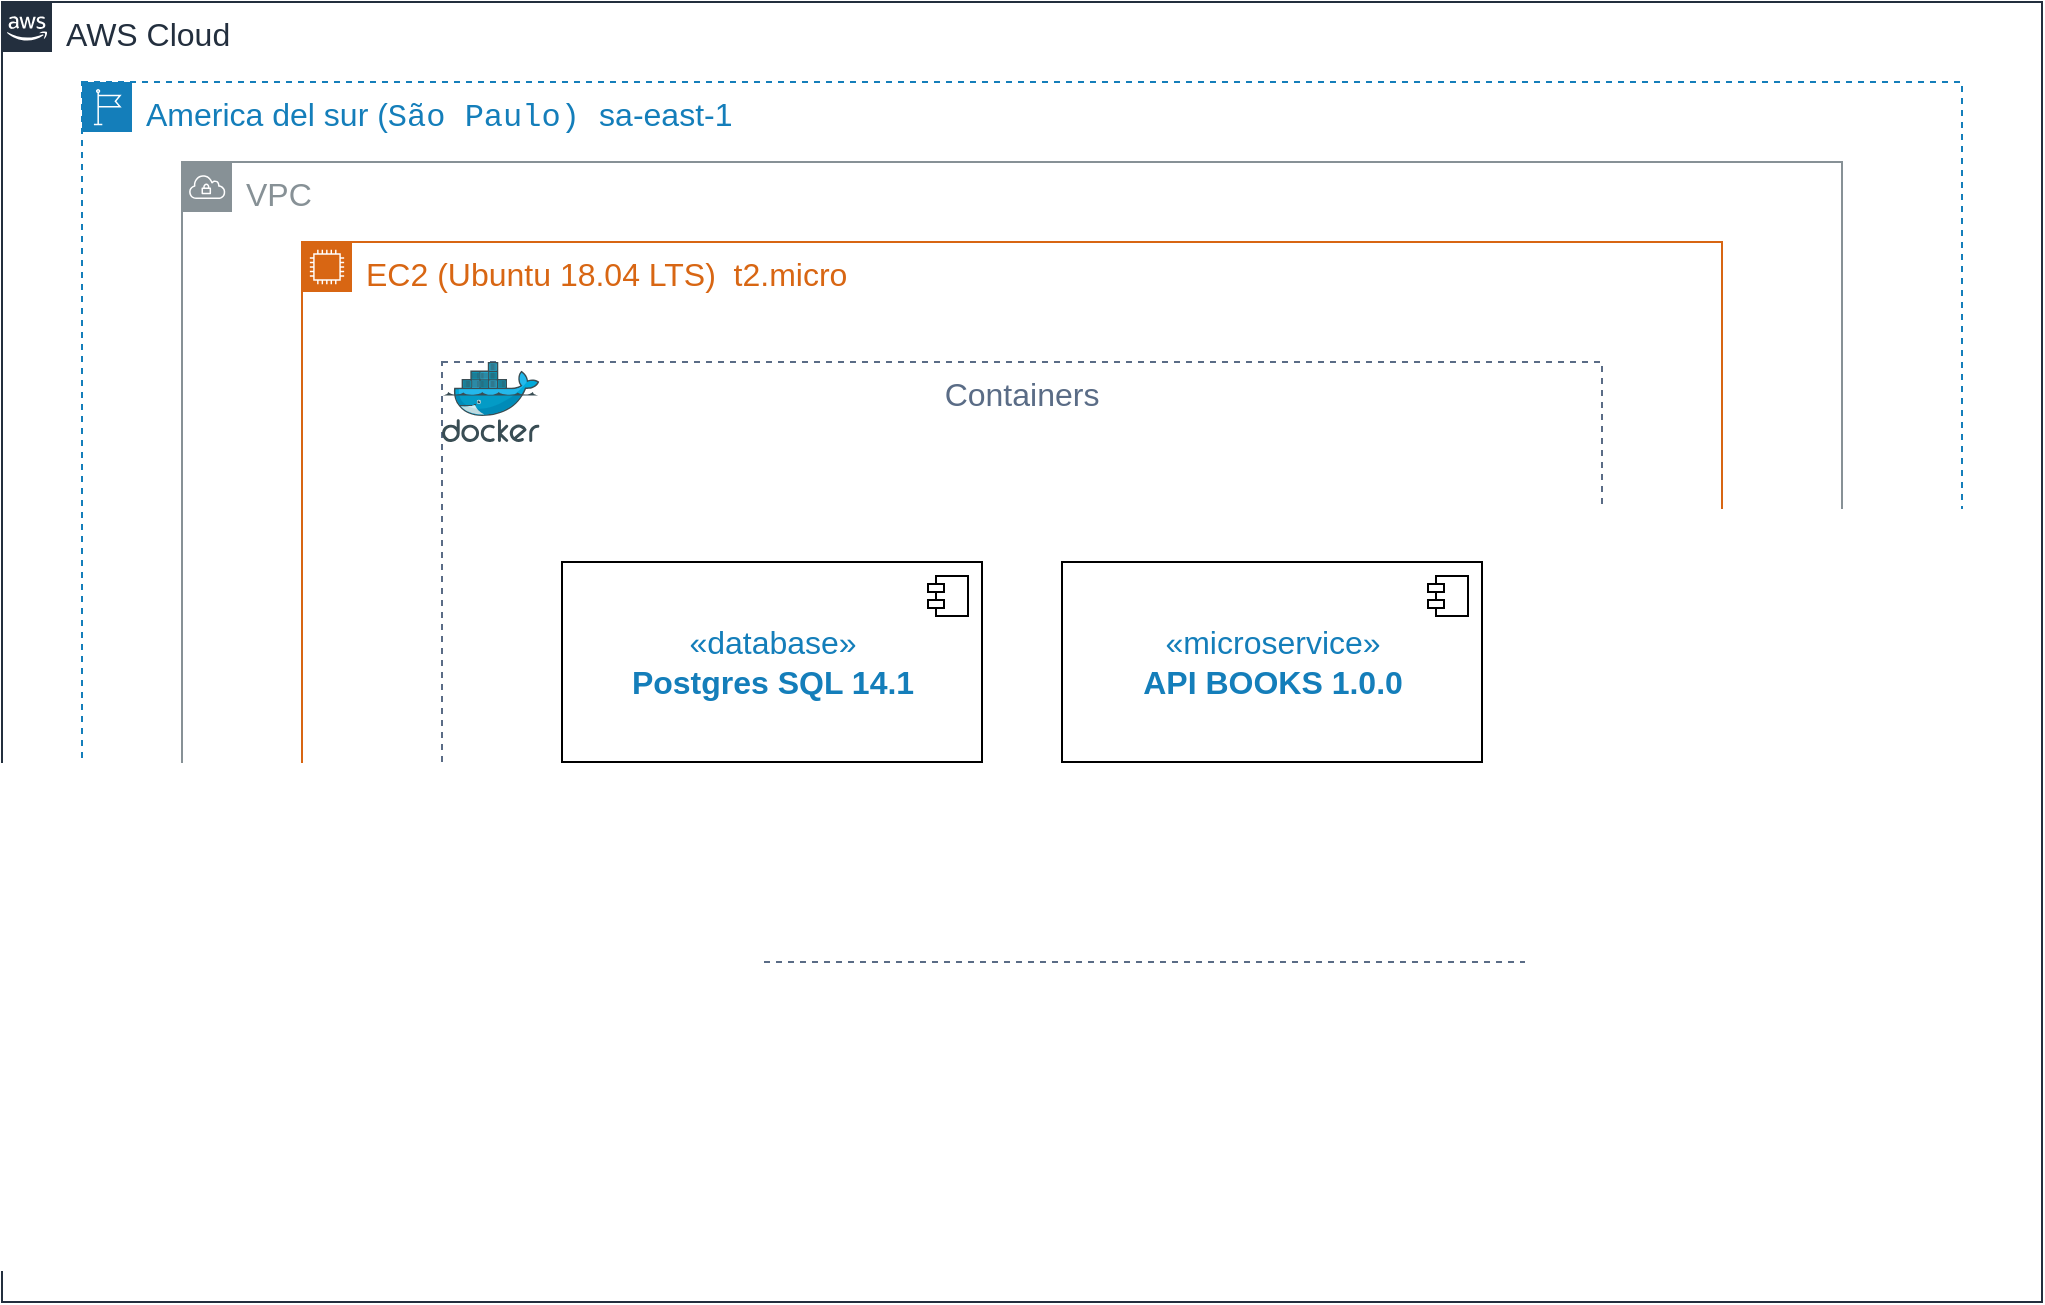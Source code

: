 <mxfile version="16.4.0" type="device"><diagram id="Ht1M8jgEwFfnCIfOTk4-" name="Page-1"><mxGraphModel dx="1157" dy="737" grid="1" gridSize="10" guides="1" tooltips="1" connect="1" arrows="1" fold="1" page="1" pageScale="1" pageWidth="1169" pageHeight="827" math="0" shadow="0"><root><mxCell id="0"/><mxCell id="1" parent="0"/><mxCell id="RBor0oZ8O4gx0eam70_z-1" value="&lt;font style=&quot;font-size: 16px&quot;&gt;VPC&lt;/font&gt;" style="sketch=0;outlineConnect=0;gradientColor=none;html=1;whiteSpace=wrap;fontSize=12;fontStyle=0;shape=mxgraph.aws4.group;grIcon=mxgraph.aws4.group_vpc;strokeColor=#879196;fillColor=none;verticalAlign=top;align=left;spacingLeft=30;fontColor=#879196;dashed=0;" vertex="1" parent="1"><mxGeometry x="210" y="200" width="830" height="490" as="geometry"/></mxCell><mxCell id="RBor0oZ8O4gx0eam70_z-5" value="&lt;font style=&quot;font-size: 16px&quot;&gt;AWS Cloud&lt;/font&gt;" style="points=[[0,0],[0.25,0],[0.5,0],[0.75,0],[1,0],[1,0.25],[1,0.5],[1,0.75],[1,1],[0.75,1],[0.5,1],[0.25,1],[0,1],[0,0.75],[0,0.5],[0,0.25]];outlineConnect=0;gradientColor=none;html=1;whiteSpace=wrap;fontSize=12;fontStyle=0;container=1;pointerEvents=0;collapsible=0;recursiveResize=0;shape=mxgraph.aws4.group;grIcon=mxgraph.aws4.group_aws_cloud_alt;strokeColor=#232F3E;fillColor=none;verticalAlign=top;align=left;spacingLeft=30;fontColor=#232F3E;dashed=0;" vertex="1" parent="1"><mxGeometry x="120" y="120" width="1020" height="650" as="geometry"/></mxCell><mxCell id="RBor0oZ8O4gx0eam70_z-6" value="&lt;font style=&quot;font-size: 16px&quot;&gt;America del sur (&lt;span style=&quot;font-family: &amp;#34;consolas&amp;#34; , &amp;#34;lucida console&amp;#34; , &amp;#34;courier new&amp;#34; , monospace&quot;&gt;São Paulo)&lt;/span&gt;&lt;span style=&quot;color: rgb(32 , 33 , 36) ; font-family: &amp;#34;consolas&amp;#34; , &amp;#34;lucida console&amp;#34; , &amp;#34;courier new&amp;#34; , monospace&quot;&gt;&amp;nbsp;&lt;/span&gt;sa-east-1&lt;/font&gt;" style="points=[[0,0],[0.25,0],[0.5,0],[0.75,0],[1,0],[1,0.25],[1,0.5],[1,0.75],[1,1],[0.75,1],[0.5,1],[0.25,1],[0,1],[0,0.75],[0,0.5],[0,0.25]];outlineConnect=0;gradientColor=none;html=1;whiteSpace=wrap;fontSize=12;fontStyle=0;container=1;pointerEvents=0;collapsible=0;recursiveResize=0;shape=mxgraph.aws4.group;grIcon=mxgraph.aws4.group_region;strokeColor=#147EBA;fillColor=none;verticalAlign=top;align=left;spacingLeft=30;fontColor=#147EBA;dashed=1;" vertex="1" parent="1"><mxGeometry x="160" y="160" width="940" height="570" as="geometry"/></mxCell><mxCell id="RBor0oZ8O4gx0eam70_z-2" value="&lt;font style=&quot;font-size: 16px&quot;&gt;EC2 (Ubuntu 18.04 LTS)&amp;nbsp; t2.micro&lt;/font&gt;" style="points=[[0,0],[0.25,0],[0.5,0],[0.75,0],[1,0],[1,0.25],[1,0.5],[1,0.75],[1,1],[0.75,1],[0.5,1],[0.25,1],[0,1],[0,0.75],[0,0.5],[0,0.25]];outlineConnect=0;gradientColor=none;html=1;whiteSpace=wrap;fontSize=12;fontStyle=0;container=1;pointerEvents=0;collapsible=0;recursiveResize=0;shape=mxgraph.aws4.group;grIcon=mxgraph.aws4.group_ec2_instance_contents;strokeColor=#D86613;fillColor=none;verticalAlign=top;align=left;spacingLeft=30;fontColor=#D86613;dashed=0;" vertex="1" parent="RBor0oZ8O4gx0eam70_z-6"><mxGeometry x="110" y="80" width="710" height="410" as="geometry"/></mxCell><mxCell id="RBor0oZ8O4gx0eam70_z-7" value="Containers" style="fillColor=none;strokeColor=#5A6C86;dashed=1;verticalAlign=top;fontStyle=0;fontColor=#5A6C86;fontSize=16;" vertex="1" parent="1"><mxGeometry x="340" y="300" width="580" height="300" as="geometry"/></mxCell><mxCell id="RBor0oZ8O4gx0eam70_z-8" value="" style="sketch=0;aspect=fixed;html=1;points=[];align=center;image;fontSize=12;image=img/lib/mscae/Docker.svg;fontColor=#147EBA;" vertex="1" parent="1"><mxGeometry x="340" y="300" width="48.78" height="40" as="geometry"/></mxCell><mxCell id="RBor0oZ8O4gx0eam70_z-9" value="«database»&lt;br&gt;&lt;b&gt;Postgres SQL 14.1&lt;/b&gt;" style="html=1;dropTarget=0;fontSize=16;fontColor=#147EBA;" vertex="1" parent="1"><mxGeometry x="400" y="400" width="210" height="100" as="geometry"/></mxCell><mxCell id="RBor0oZ8O4gx0eam70_z-10" value="" style="shape=module;jettyWidth=8;jettyHeight=4;fontSize=16;fontColor=#147EBA;" vertex="1" parent="RBor0oZ8O4gx0eam70_z-9"><mxGeometry x="1" width="20" height="20" relative="1" as="geometry"><mxPoint x="-27" y="7" as="offset"/></mxGeometry></mxCell><mxCell id="RBor0oZ8O4gx0eam70_z-11" value="«microservice»&lt;br&gt;&lt;b&gt;API BOOKS 1.0.0&lt;/b&gt;" style="html=1;dropTarget=0;fontSize=16;fontColor=#147EBA;" vertex="1" parent="1"><mxGeometry x="650" y="400" width="210" height="100" as="geometry"/></mxCell><mxCell id="RBor0oZ8O4gx0eam70_z-12" value="" style="shape=module;jettyWidth=8;jettyHeight=4;fontSize=16;fontColor=#147EBA;" vertex="1" parent="RBor0oZ8O4gx0eam70_z-11"><mxGeometry x="1" width="20" height="20" relative="1" as="geometry"><mxPoint x="-27" y="7" as="offset"/></mxGeometry></mxCell></root></mxGraphModel></diagram></mxfile>